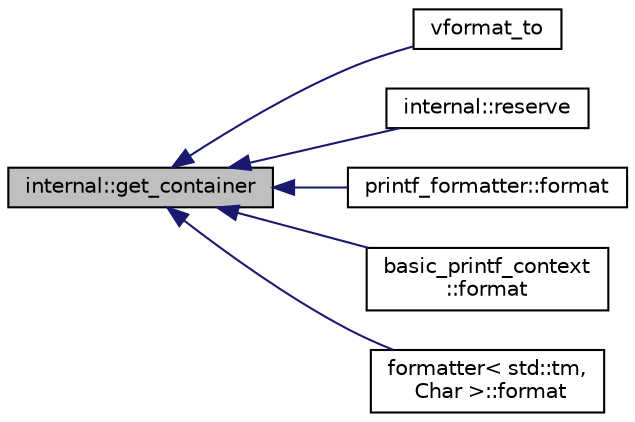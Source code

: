 digraph "internal::get_container"
{
  edge [fontname="Helvetica",fontsize="10",labelfontname="Helvetica",labelfontsize="10"];
  node [fontname="Helvetica",fontsize="10",shape=record];
  rankdir="LR";
  Node1 [label="internal::get_container",height=0.2,width=0.4,color="black", fillcolor="grey75", style="filled" fontcolor="black"];
  Node1 -> Node2 [dir="back",color="midnightblue",fontsize="10",style="solid",fontname="Helvetica"];
  Node2 [label="vformat_to",height=0.2,width=0.4,color="black", fillcolor="white", style="filled",URL="$vendor_2spdlog_2include_2spdlog_2fmt_2bundled_2_core_8h.html#a76971763888151362205bed5fdfe4247"];
  Node1 -> Node3 [dir="back",color="midnightblue",fontsize="10",style="solid",fontname="Helvetica"];
  Node3 [label="internal::reserve",height=0.2,width=0.4,color="black", fillcolor="white", style="filled",URL="$namespaceinternal.html#ac4b0a3ecf8e30e217ef1dacb83170118"];
  Node1 -> Node4 [dir="back",color="midnightblue",fontsize="10",style="solid",fontname="Helvetica"];
  Node4 [label="printf_formatter::format",height=0.2,width=0.4,color="black", fillcolor="white", style="filled",URL="$structprintf__formatter.html#a339e8b7c2916129b1e1001bfd68fe584"];
  Node1 -> Node5 [dir="back",color="midnightblue",fontsize="10",style="solid",fontname="Helvetica"];
  Node5 [label="basic_printf_context\l::format",height=0.2,width=0.4,color="black", fillcolor="white", style="filled",URL="$classbasic__printf__context.html#a1740a3a0a6d2748e4f489fb9b4b9e82c"];
  Node1 -> Node6 [dir="back",color="midnightblue",fontsize="10",style="solid",fontname="Helvetica"];
  Node6 [label="formatter\< std::tm,\l Char \>::format",height=0.2,width=0.4,color="black", fillcolor="white", style="filled",URL="$structformatter_3_01std_1_1tm_00_01_char_01_4.html#ab9ede05d9788f38bfc435af29d7fefe0"];
}

